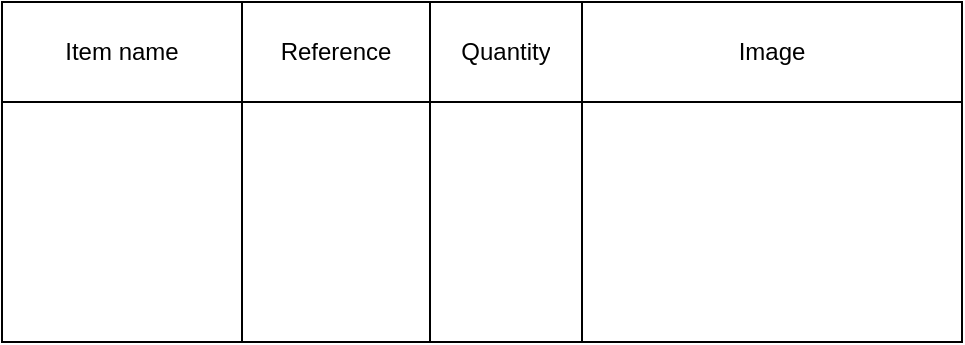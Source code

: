 <mxfile version="14.8.4" type="github">
  <diagram id="rNxtywayCwSzEVcmvXuK" name="Page-1">
    <mxGraphModel dx="1186" dy="651" grid="1" gridSize="10" guides="1" tooltips="1" connect="1" arrows="1" fold="1" page="1" pageScale="1" pageWidth="827" pageHeight="1169" math="0" shadow="0">
      <root>
        <mxCell id="0" />
        <mxCell id="1" parent="0" />
        <mxCell id="vwRsfaoXdg2ToOk2P0fG-2" value="" style="shape=table;startSize=0;container=1;collapsible=0;childLayout=tableLayout;" vertex="1" parent="1">
          <mxGeometry x="410" y="420" width="480" height="170" as="geometry" />
        </mxCell>
        <mxCell id="vwRsfaoXdg2ToOk2P0fG-3" value="" style="shape=partialRectangle;collapsible=0;dropTarget=0;pointerEvents=0;fillColor=none;top=0;left=0;bottom=0;right=0;points=[[0,0.5],[1,0.5]];portConstraint=eastwest;" vertex="1" parent="vwRsfaoXdg2ToOk2P0fG-2">
          <mxGeometry width="480" height="50" as="geometry" />
        </mxCell>
        <mxCell id="vwRsfaoXdg2ToOk2P0fG-4" value="Item name" style="shape=partialRectangle;html=1;whiteSpace=wrap;connectable=0;overflow=hidden;fillColor=none;top=0;left=0;bottom=0;right=0;" vertex="1" parent="vwRsfaoXdg2ToOk2P0fG-3">
          <mxGeometry width="120" height="50" as="geometry" />
        </mxCell>
        <mxCell id="vwRsfaoXdg2ToOk2P0fG-5" value="Reference" style="shape=partialRectangle;html=1;whiteSpace=wrap;connectable=0;overflow=hidden;fillColor=none;top=0;left=0;bottom=0;right=0;" vertex="1" parent="vwRsfaoXdg2ToOk2P0fG-3">
          <mxGeometry x="120" width="94" height="50" as="geometry" />
        </mxCell>
        <mxCell id="vwRsfaoXdg2ToOk2P0fG-6" value="Quantity" style="shape=partialRectangle;html=1;whiteSpace=wrap;connectable=0;overflow=hidden;fillColor=none;top=0;left=0;bottom=0;right=0;" vertex="1" parent="vwRsfaoXdg2ToOk2P0fG-3">
          <mxGeometry x="214" width="76" height="50" as="geometry" />
        </mxCell>
        <mxCell id="vwRsfaoXdg2ToOk2P0fG-7" value="Image" style="shape=partialRectangle;html=1;whiteSpace=wrap;connectable=0;overflow=hidden;fillColor=none;top=0;left=0;bottom=0;right=0;" vertex="1" parent="vwRsfaoXdg2ToOk2P0fG-3">
          <mxGeometry x="290" width="190" height="50" as="geometry" />
        </mxCell>
        <mxCell id="vwRsfaoXdg2ToOk2P0fG-11" style="shape=partialRectangle;collapsible=0;dropTarget=0;pointerEvents=0;fillColor=none;top=0;left=0;bottom=0;right=0;points=[[0,0.5],[1,0.5]];portConstraint=eastwest;" vertex="1" parent="vwRsfaoXdg2ToOk2P0fG-2">
          <mxGeometry y="50" width="480" height="120" as="geometry" />
        </mxCell>
        <mxCell id="vwRsfaoXdg2ToOk2P0fG-12" value="" style="shape=partialRectangle;html=1;whiteSpace=wrap;connectable=0;overflow=hidden;fillColor=none;top=0;left=0;bottom=0;right=0;" vertex="1" parent="vwRsfaoXdg2ToOk2P0fG-11">
          <mxGeometry width="120" height="120" as="geometry" />
        </mxCell>
        <mxCell id="vwRsfaoXdg2ToOk2P0fG-13" style="shape=partialRectangle;html=1;whiteSpace=wrap;connectable=0;overflow=hidden;fillColor=none;top=0;left=0;bottom=0;right=0;" vertex="1" parent="vwRsfaoXdg2ToOk2P0fG-11">
          <mxGeometry x="120" width="94" height="120" as="geometry" />
        </mxCell>
        <mxCell id="vwRsfaoXdg2ToOk2P0fG-14" style="shape=partialRectangle;html=1;whiteSpace=wrap;connectable=0;overflow=hidden;fillColor=none;top=0;left=0;bottom=0;right=0;" vertex="1" parent="vwRsfaoXdg2ToOk2P0fG-11">
          <mxGeometry x="214" width="76" height="120" as="geometry" />
        </mxCell>
        <mxCell id="vwRsfaoXdg2ToOk2P0fG-15" style="shape=partialRectangle;html=1;whiteSpace=wrap;connectable=0;overflow=hidden;fillColor=none;top=0;left=0;bottom=0;right=0;" vertex="1" parent="vwRsfaoXdg2ToOk2P0fG-11">
          <mxGeometry x="290" width="190" height="120" as="geometry" />
        </mxCell>
      </root>
    </mxGraphModel>
  </diagram>
</mxfile>
